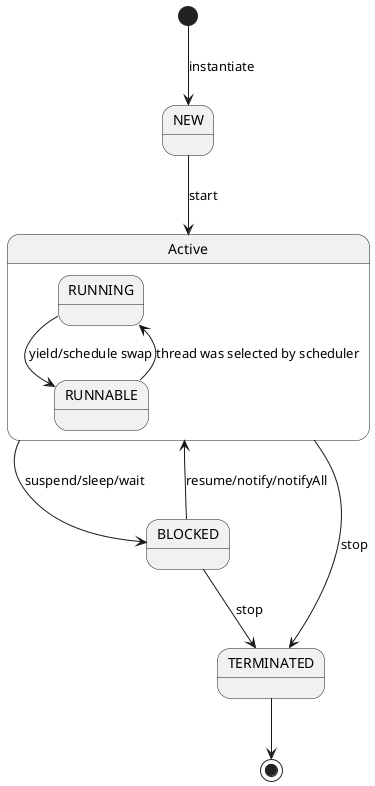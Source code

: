 @startuml
[*] --> NEW : instantiate

NEW --> Active : start

state Active {
  RUNNING --> RUNNABLE : yield/schedule swap
  RUNNABLE --> RUNNING : thread was selected by scheduler
}

Active --> BLOCKED : suspend/sleep/wait
BLOCKED --> Active : resume/notify/notifyAll
BLOCKED --> TERMINATED : stop
Active --> TERMINATED : stop

TERMINATED --> [*]
@enduml